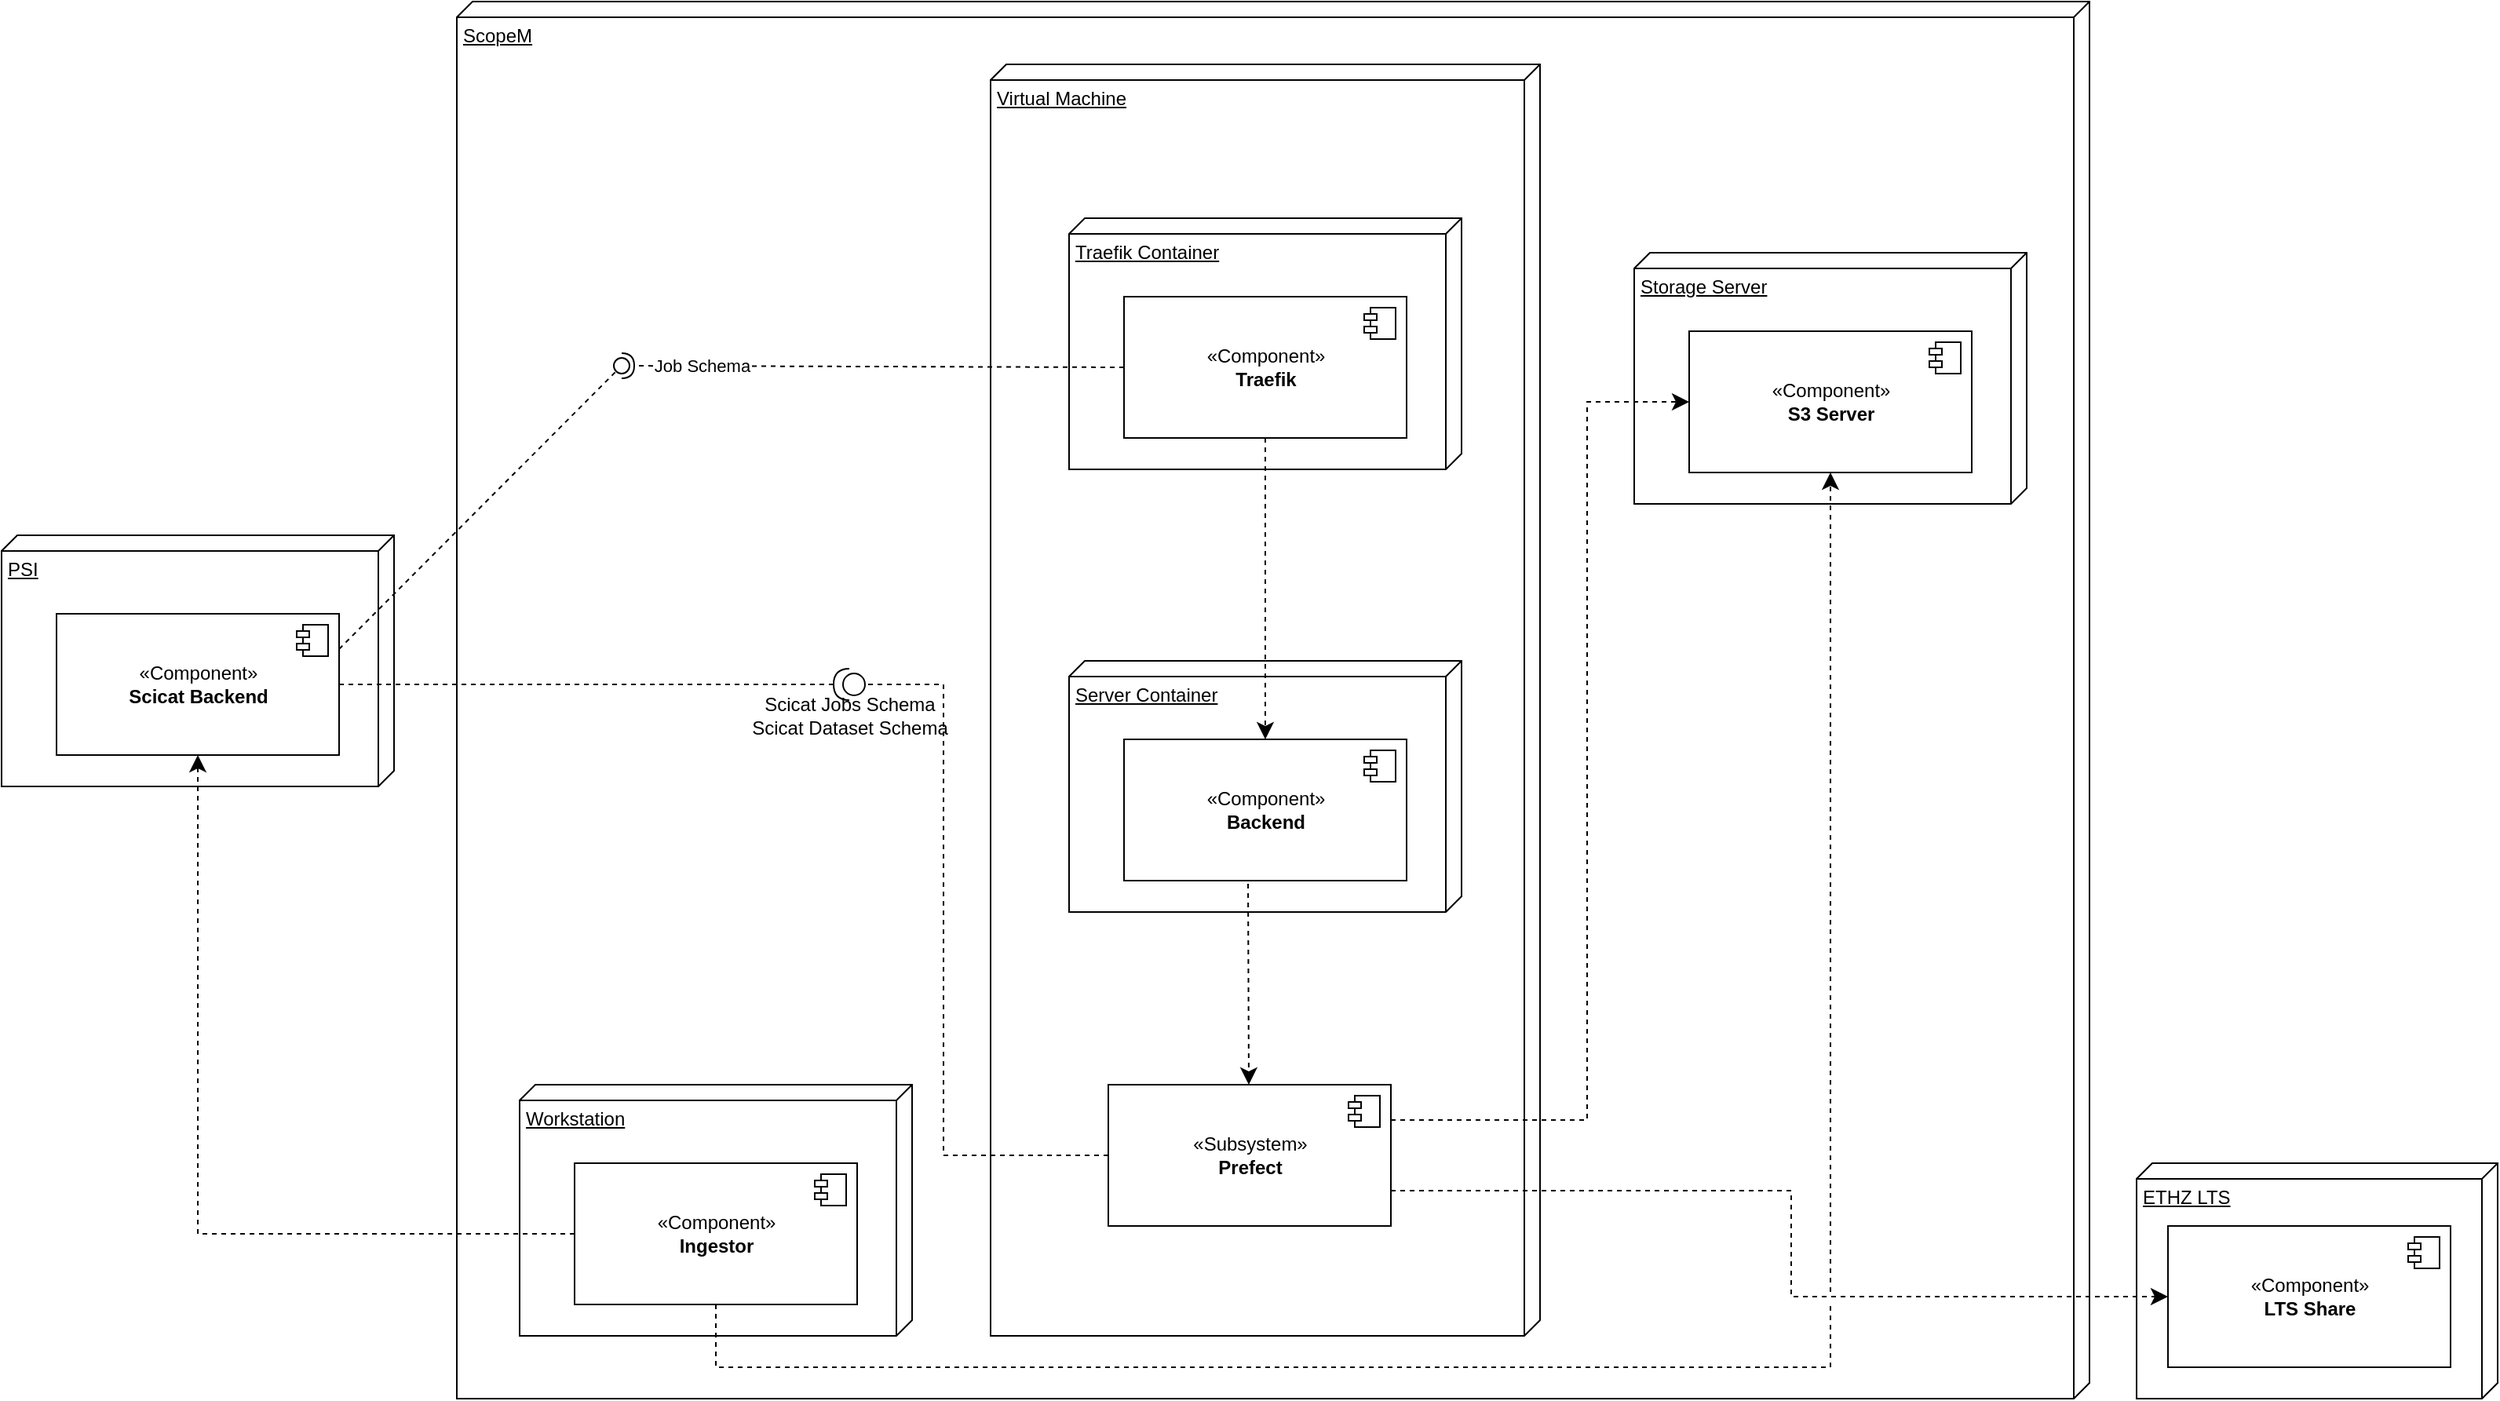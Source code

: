 <mxfile>
    <diagram id="yUpXesffEtbtTizqdA8Y" name="Page-1">
        <mxGraphModel dx="2117" dy="1045" grid="1" gridSize="10" guides="1" tooltips="1" connect="1" arrows="1" fold="1" page="1" pageScale="1" pageWidth="850" pageHeight="1100" math="0" shadow="0">
            <root>
                <mxCell id="0"/>
                <mxCell id="1" parent="0"/>
                <mxCell id="6" value="ScopeM" style="verticalAlign=top;align=left;spacingTop=8;spacingLeft=2;spacingRight=12;shape=cube;size=10;direction=south;fontStyle=4;html=1;" parent="1" vertex="1">
                    <mxGeometry x="410" y="130" width="1040" height="890" as="geometry"/>
                </mxCell>
                <mxCell id="31" value="" style="group" parent="1" vertex="1" connectable="0">
                    <mxGeometry x="1480" y="870" width="230" height="150" as="geometry"/>
                </mxCell>
                <mxCell id="4" value="ETHZ LTS" style="verticalAlign=top;align=left;spacingTop=8;spacingLeft=2;spacingRight=12;shape=cube;size=10;direction=south;fontStyle=4;html=1;" parent="31" vertex="1">
                    <mxGeometry width="230" height="150" as="geometry"/>
                </mxCell>
                <mxCell id="29" value="«Component»&lt;br&gt;&lt;b&gt;LTS Share&lt;/b&gt;" style="html=1;dropTarget=0;" parent="31" vertex="1">
                    <mxGeometry x="20" y="40" width="180" height="90" as="geometry"/>
                </mxCell>
                <mxCell id="30" value="" style="shape=module;jettyWidth=8;jettyHeight=4;" parent="29" vertex="1">
                    <mxGeometry x="1" width="20" height="20" relative="1" as="geometry">
                        <mxPoint x="-27" y="7" as="offset"/>
                    </mxGeometry>
                </mxCell>
                <mxCell id="32" value="" style="group" parent="1" vertex="1" connectable="0">
                    <mxGeometry x="120" y="470" width="250" height="160" as="geometry"/>
                </mxCell>
                <mxCell id="40" value="" style="group" parent="32" vertex="1" connectable="0">
                    <mxGeometry width="250" height="160" as="geometry"/>
                </mxCell>
                <mxCell id="33" value="PSI" style="verticalAlign=top;align=left;spacingTop=8;spacingLeft=2;spacingRight=12;shape=cube;size=10;direction=south;fontStyle=4;html=1;" parent="40" vertex="1">
                    <mxGeometry width="250" height="160" as="geometry"/>
                </mxCell>
                <mxCell id="34" value="«Component»&lt;br&gt;&lt;b&gt;Scicat Backend&lt;/b&gt;" style="html=1;dropTarget=0;" parent="40" vertex="1">
                    <mxGeometry x="35" y="50" width="180" height="90" as="geometry"/>
                </mxCell>
                <mxCell id="35" value="" style="shape=module;jettyWidth=8;jettyHeight=4;" parent="34" vertex="1">
                    <mxGeometry x="1" width="20" height="20" relative="1" as="geometry">
                        <mxPoint x="-27" y="7" as="offset"/>
                    </mxGeometry>
                </mxCell>
                <mxCell id="36" value="" style="group" parent="1" vertex="1" connectable="0">
                    <mxGeometry x="1160" y="290" width="250" height="160" as="geometry"/>
                </mxCell>
                <mxCell id="37" value="Storage Server" style="verticalAlign=top;align=left;spacingTop=8;spacingLeft=2;spacingRight=12;shape=cube;size=10;direction=south;fontStyle=4;html=1;" parent="36" vertex="1">
                    <mxGeometry width="250" height="160" as="geometry"/>
                </mxCell>
                <mxCell id="38" value="«Component»&lt;br&gt;&lt;b&gt;S3 Server&lt;/b&gt;" style="html=1;dropTarget=0;" parent="36" vertex="1">
                    <mxGeometry x="35" y="50" width="180" height="90" as="geometry"/>
                </mxCell>
                <mxCell id="39" value="" style="shape=module;jettyWidth=8;jettyHeight=4;" parent="38" vertex="1">
                    <mxGeometry x="1" width="20" height="20" relative="1" as="geometry">
                        <mxPoint x="-27" y="7" as="offset"/>
                    </mxGeometry>
                </mxCell>
                <mxCell id="43" value="" style="group" parent="1" vertex="1" connectable="0">
                    <mxGeometry x="750" y="170" width="350" height="810" as="geometry"/>
                </mxCell>
                <mxCell id="3" value="Virtual Machine" style="verticalAlign=top;align=left;spacingTop=8;spacingLeft=2;spacingRight=12;shape=cube;size=10;direction=south;fontStyle=4;html=1;" parent="43" vertex="1">
                    <mxGeometry width="350" height="810" as="geometry"/>
                </mxCell>
                <mxCell id="12" value="«Subsystem»&lt;br&gt;&lt;b&gt;Prefect&lt;/b&gt;" style="html=1;dropTarget=0;" parent="43" vertex="1">
                    <mxGeometry x="75" y="650" width="180" height="90" as="geometry"/>
                </mxCell>
                <mxCell id="13" value="" style="shape=module;jettyWidth=8;jettyHeight=4;" parent="12" vertex="1">
                    <mxGeometry x="1" width="20" height="20" relative="1" as="geometry">
                        <mxPoint x="-27" y="7" as="offset"/>
                    </mxGeometry>
                </mxCell>
                <mxCell id="25" value="" style="group" parent="43" vertex="1" connectable="0">
                    <mxGeometry x="50" y="380" width="250" height="160" as="geometry"/>
                </mxCell>
                <mxCell id="65" value="" style="group" vertex="1" connectable="0" parent="25">
                    <mxGeometry width="250" height="160" as="geometry"/>
                </mxCell>
                <mxCell id="26" value="Server Container" style="verticalAlign=top;align=left;spacingTop=8;spacingLeft=2;spacingRight=12;shape=cube;size=10;direction=south;fontStyle=4;html=1;" parent="65" vertex="1">
                    <mxGeometry width="250" height="160" as="geometry"/>
                </mxCell>
                <mxCell id="27" value="«Component»&lt;br&gt;&lt;b&gt;Backend&lt;/b&gt;" style="html=1;dropTarget=0;" parent="65" vertex="1">
                    <mxGeometry x="35" y="50" width="180" height="90" as="geometry"/>
                </mxCell>
                <mxCell id="28" value="" style="shape=module;jettyWidth=8;jettyHeight=4;" parent="27" vertex="1">
                    <mxGeometry x="1" width="20" height="20" relative="1" as="geometry">
                        <mxPoint x="-27" y="7" as="offset"/>
                    </mxGeometry>
                </mxCell>
                <mxCell id="66" value="" style="group" vertex="1" connectable="0" parent="43">
                    <mxGeometry x="50" y="98" width="250" height="160" as="geometry"/>
                </mxCell>
                <mxCell id="67" value="Traefik Container" style="verticalAlign=top;align=left;spacingTop=8;spacingLeft=2;spacingRight=12;shape=cube;size=10;direction=south;fontStyle=4;html=1;" vertex="1" parent="66">
                    <mxGeometry width="250" height="160" as="geometry"/>
                </mxCell>
                <mxCell id="68" value="«Component»&lt;br&gt;&lt;b&gt;Traefik&lt;/b&gt;" style="html=1;dropTarget=0;" vertex="1" parent="66">
                    <mxGeometry x="35" y="50" width="180" height="90" as="geometry"/>
                </mxCell>
                <mxCell id="69" value="" style="shape=module;jettyWidth=8;jettyHeight=4;" vertex="1" parent="68">
                    <mxGeometry x="1" width="20" height="20" relative="1" as="geometry">
                        <mxPoint x="-27" y="7" as="offset"/>
                    </mxGeometry>
                </mxCell>
                <mxCell id="70" value="" style="edgeStyle=elbowEdgeStyle;elbow=horizontal;endArrow=classic;html=1;curved=0;rounded=0;endSize=8;startSize=8;dashed=1;entryX=0.5;entryY=0;entryDx=0;entryDy=0;exitX=0.5;exitY=1;exitDx=0;exitDy=0;" edge="1" parent="43" source="68" target="27">
                    <mxGeometry width="50" height="50" relative="1" as="geometry">
                        <mxPoint x="170" y="250" as="sourcePoint"/>
                        <mxPoint x="455" y="225" as="targetPoint"/>
                        <Array as="points"/>
                    </mxGeometry>
                </mxCell>
                <mxCell id="71" value="" style="edgeStyle=elbowEdgeStyle;elbow=horizontal;endArrow=classic;html=1;curved=0;rounded=0;endSize=8;startSize=8;dashed=1;exitX=0.439;exitY=1.022;exitDx=0;exitDy=0;entryX=0.5;entryY=0;entryDx=0;entryDy=0;exitPerimeter=0;" edge="1" parent="43" source="27" target="12">
                    <mxGeometry width="50" height="50" relative="1" as="geometry">
                        <mxPoint x="164.5" y="560" as="sourcePoint"/>
                        <mxPoint x="164.5" y="752" as="targetPoint"/>
                        <Array as="points"/>
                    </mxGeometry>
                </mxCell>
                <mxCell id="44" value="" style="group" parent="1" vertex="1" connectable="0">
                    <mxGeometry x="450" y="820" width="250" height="160" as="geometry"/>
                </mxCell>
                <mxCell id="45" value="Workstation" style="verticalAlign=top;align=left;spacingTop=8;spacingLeft=2;spacingRight=12;shape=cube;size=10;direction=south;fontStyle=4;html=1;" parent="44" vertex="1">
                    <mxGeometry width="250" height="160" as="geometry"/>
                </mxCell>
                <mxCell id="46" value="«Component»&lt;br&gt;&lt;b&gt;Ingestor&lt;/b&gt;" style="html=1;dropTarget=0;" parent="44" vertex="1">
                    <mxGeometry x="35" y="50" width="180" height="90" as="geometry"/>
                </mxCell>
                <mxCell id="47" value="" style="shape=module;jettyWidth=8;jettyHeight=4;" parent="46" vertex="1">
                    <mxGeometry x="1" width="20" height="20" relative="1" as="geometry">
                        <mxPoint x="-27" y="7" as="offset"/>
                    </mxGeometry>
                </mxCell>
                <mxCell id="48" value="" style="edgeStyle=elbowEdgeStyle;elbow=horizontal;endArrow=classic;html=1;curved=0;rounded=0;endSize=8;startSize=8;entryX=0;entryY=0.5;entryDx=0;entryDy=0;exitX=1;exitY=0.25;exitDx=0;exitDy=0;dashed=1;" parent="1" source="12" target="38" edge="1">
                    <mxGeometry width="50" height="50" relative="1" as="geometry">
                        <mxPoint x="1270" y="690" as="sourcePoint"/>
                        <mxPoint x="1320" y="640" as="targetPoint"/>
                        <Array as="points">
                            <mxPoint x="1130" y="530"/>
                        </Array>
                    </mxGeometry>
                </mxCell>
                <mxCell id="49" value="" style="edgeStyle=elbowEdgeStyle;elbow=horizontal;endArrow=classic;html=1;curved=0;rounded=0;endSize=8;startSize=8;entryX=0;entryY=0.5;entryDx=0;entryDy=0;exitX=1;exitY=0.75;exitDx=0;exitDy=0;dashed=1;jumpStyle=arc;" parent="1" source="12" target="29" edge="1">
                    <mxGeometry width="50" height="50" relative="1" as="geometry">
                        <mxPoint x="1015" y="882.5" as="sourcePoint"/>
                        <mxPoint x="1205" y="395" as="targetPoint"/>
                        <Array as="points">
                            <mxPoint x="1260" y="910"/>
                        </Array>
                    </mxGeometry>
                </mxCell>
                <mxCell id="50" value="" style="edgeStyle=elbowEdgeStyle;elbow=horizontal;endArrow=classic;html=1;curved=0;rounded=0;endSize=8;startSize=8;entryX=0.5;entryY=1;entryDx=0;entryDy=0;exitX=0.5;exitY=1;exitDx=0;exitDy=0;dashed=1;jumpStyle=gap;" parent="1" source="46" target="38" edge="1">
                    <mxGeometry width="50" height="50" relative="1" as="geometry">
                        <mxPoint x="1015" y="882.5" as="sourcePoint"/>
                        <mxPoint x="1205" y="395" as="targetPoint"/>
                        <Array as="points">
                            <mxPoint x="1280" y="1000"/>
                        </Array>
                    </mxGeometry>
                </mxCell>
                <mxCell id="51" value="" style="edgeStyle=elbowEdgeStyle;elbow=horizontal;endArrow=classic;html=1;curved=0;rounded=0;endSize=8;startSize=8;exitX=0;exitY=0.5;exitDx=0;exitDy=0;dashed=1;entryX=0.5;entryY=1;entryDx=0;entryDy=0;" parent="1" source="46" target="34" edge="1">
                    <mxGeometry width="50" height="50" relative="1" as="geometry">
                        <mxPoint x="1015" y="882.5" as="sourcePoint"/>
                        <mxPoint x="230" y="710" as="targetPoint"/>
                        <Array as="points">
                            <mxPoint x="245" y="760"/>
                        </Array>
                    </mxGeometry>
                </mxCell>
                <mxCell id="54" value="" style="rounded=0;orthogonalLoop=1;jettySize=auto;html=1;endArrow=none;endFill=0;sketch=0;targetPerimeterSpacing=0;dashed=1;fontFamily=Helvetica;fontSize=11;fontColor=default;align=center;startSize=8;endSize=8;strokeColor=default;edgeStyle=elbowEdgeStyle;elbow=horizontal;startArrow=none;" parent="1" source="64" target="34" edge="1">
                    <mxGeometry width="50" height="50" relative="1" as="geometry">
                        <mxPoint x="1015" y="882.5" as="sourcePoint"/>
                        <mxPoint x="1205" y="395" as="targetPoint"/>
                        <Array as="points"/>
                    </mxGeometry>
                </mxCell>
                <mxCell id="57" value="" style="rounded=0;orthogonalLoop=1;jettySize=auto;html=1;endArrow=none;endFill=0;sketch=0;sourcePerimeterSpacing=0;targetPerimeterSpacing=0;dashed=1;jumpStyle=arc;exitX=1;exitY=0.25;exitDx=0;exitDy=0;" parent="1" source="34" target="59" edge="1">
                    <mxGeometry relative="1" as="geometry">
                        <mxPoint x="620" y="265" as="sourcePoint"/>
                    </mxGeometry>
                </mxCell>
                <mxCell id="58" value="" style="rounded=0;orthogonalLoop=1;jettySize=auto;html=1;endArrow=halfCircle;endFill=0;entryX=0.5;entryY=0.5;endSize=6;strokeWidth=1;sketch=0;dashed=1;jumpStyle=arc;exitX=0;exitY=0.5;exitDx=0;exitDy=0;" parent="1" source="68" target="59" edge="1">
                    <mxGeometry relative="1" as="geometry">
                        <mxPoint x="660" y="265" as="sourcePoint"/>
                    </mxGeometry>
                </mxCell>
                <mxCell id="61" value="Job Schema" style="edgeLabel;html=1;align=center;verticalAlign=middle;resizable=0;points=[];" parent="58" vertex="1" connectable="0">
                    <mxGeometry x="0.887" y="-2" relative="1" as="geometry">
                        <mxPoint x="33" y="2" as="offset"/>
                    </mxGeometry>
                </mxCell>
                <object label="" id="59">
                    <mxCell style="ellipse;whiteSpace=wrap;html=1;align=center;aspect=fixed;resizable=0;points=[];outlineConnect=0;sketch=0;" parent="1" vertex="1">
                        <mxGeometry x="510" y="357" width="10" height="10" as="geometry"/>
                    </mxCell>
                </object>
                <mxCell id="63" value="" style="rounded=0;orthogonalLoop=1;jettySize=auto;html=1;endArrow=none;endFill=0;sketch=0;sourcePerimeterSpacing=0;dashed=1;fontFamily=Helvetica;fontSize=11;fontColor=default;align=center;startSize=8;endSize=8;strokeColor=default;edgeStyle=elbowEdgeStyle;elbow=horizontal;exitX=0;exitY=0.5;exitDx=0;exitDy=0;" parent="1" source="12" target="64" edge="1">
                    <mxGeometry width="50" height="50" relative="1" as="geometry">
                        <mxPoint x="825" y="895" as="sourcePoint"/>
                        <mxPoint x="335" y="565" as="targetPoint"/>
                        <Array as="points">
                            <mxPoint x="720" y="770"/>
                        </Array>
                    </mxGeometry>
                </mxCell>
                <mxCell id="64" value="Scicat Jobs Schema&lt;br&gt;Scicat Dataset Schema" style="shape=providedRequiredInterface;html=1;verticalLabelPosition=bottom;sketch=0;flipV=1;flipH=1;" parent="1" vertex="1">
                    <mxGeometry x="650" y="555" width="20" height="20" as="geometry"/>
                </mxCell>
            </root>
        </mxGraphModel>
    </diagram>
</mxfile>